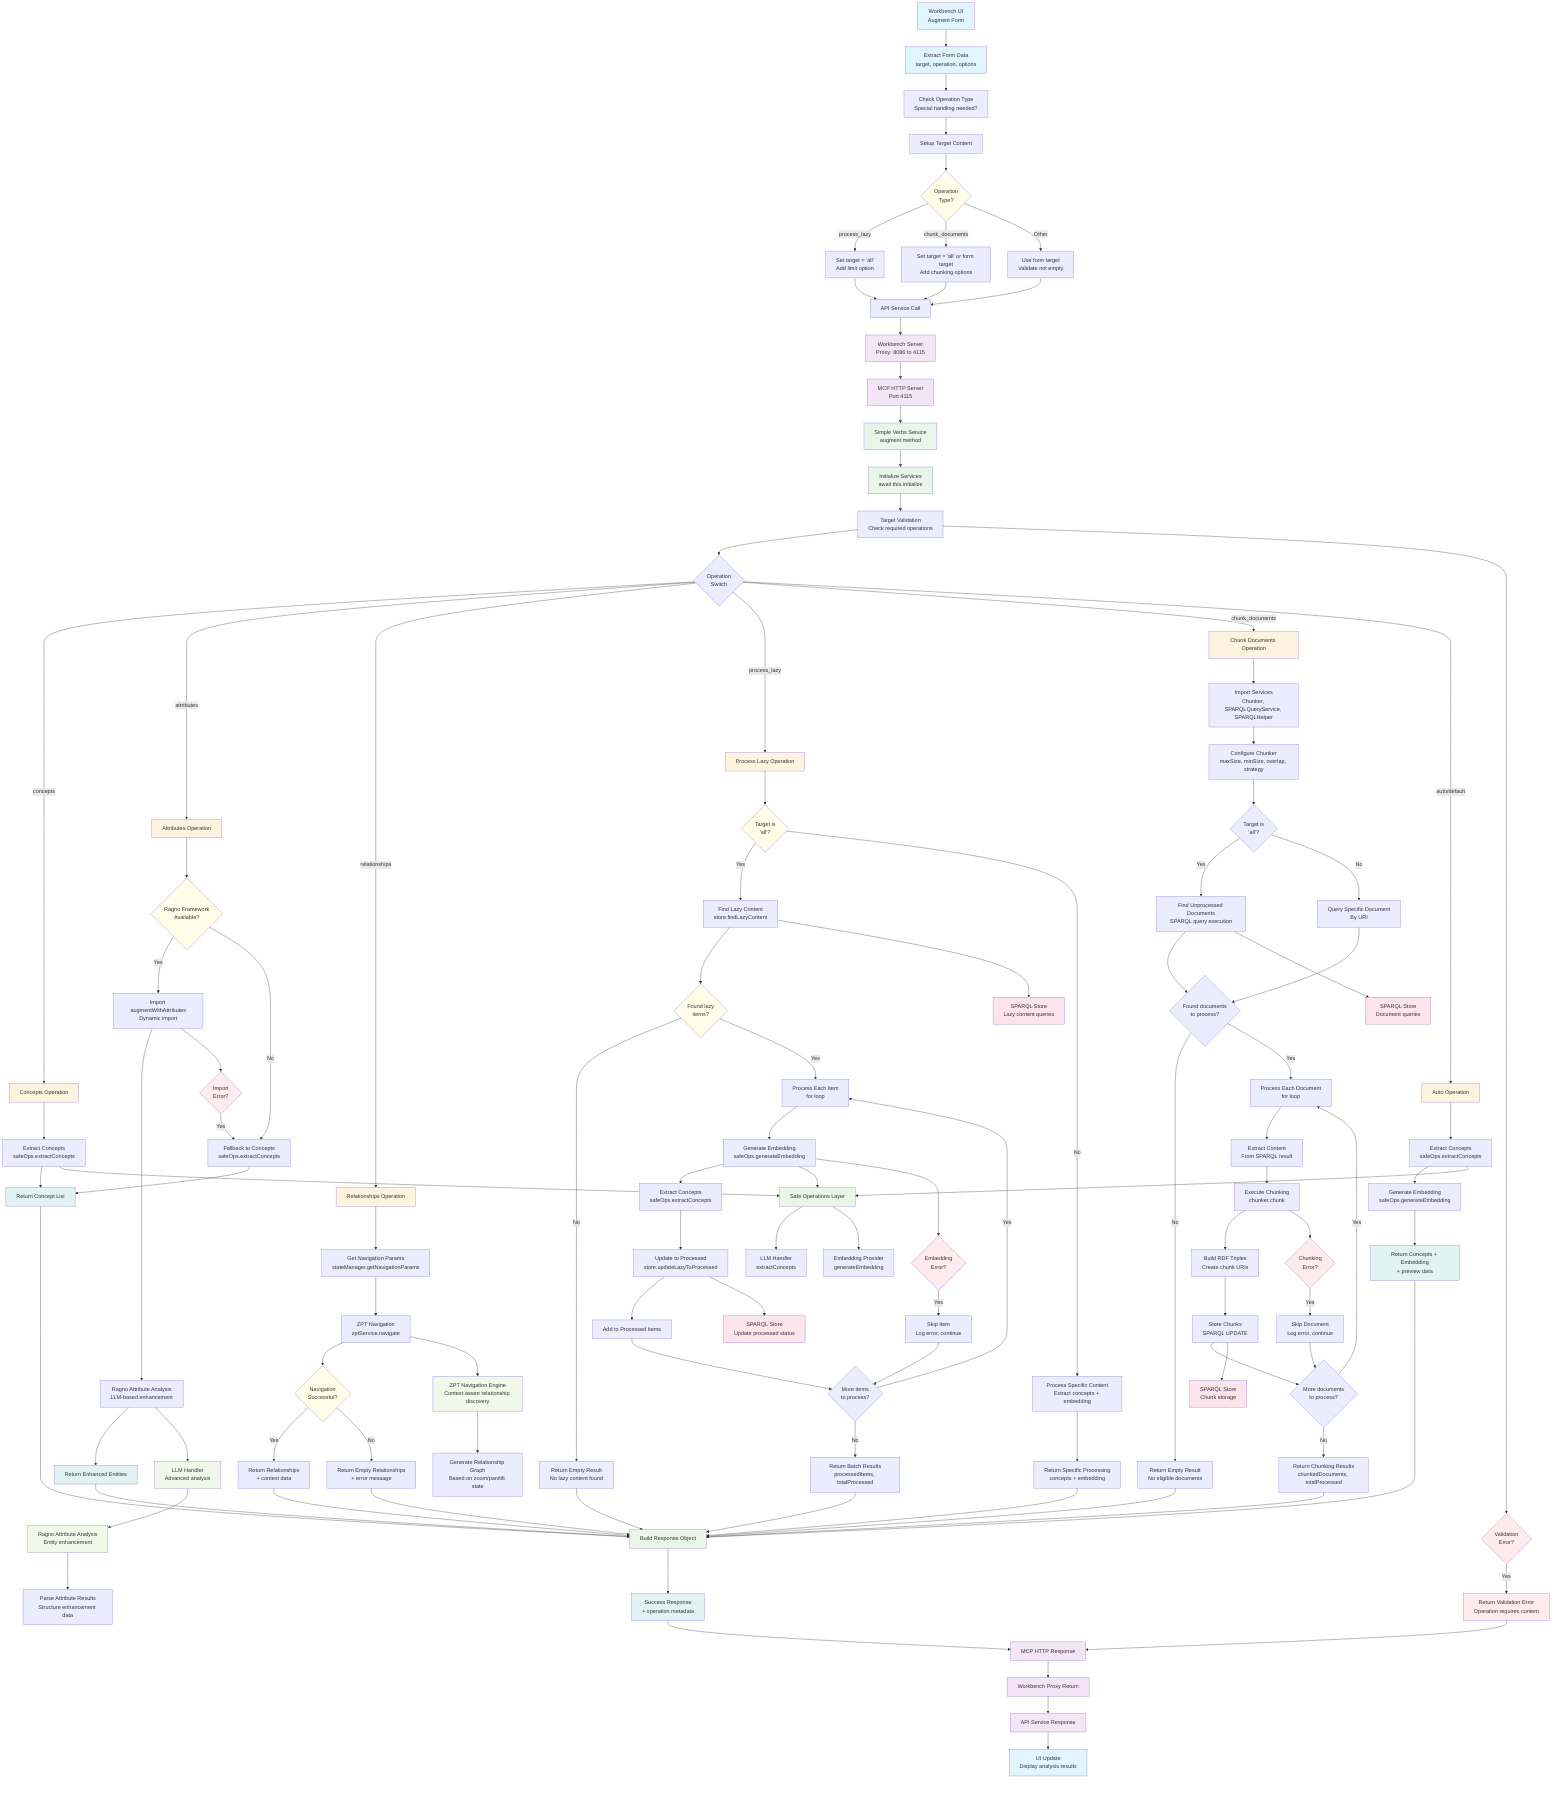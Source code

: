 graph TD
    %% User Interface Layer
    UI["Workbench UI<br/>Augment Form"] --> FORM_DATA["Extract Form Data<br/>target, operation, options"]
    
    %% Form Processing and Validation
    FORM_DATA --> OPERATION_CHECK["Check Operation Type<br/>Special handling needed?"]
    OPERATION_CHECK --> TARGET_SETUP["Setup Target Content"]
    
    %% Target Content Processing
    TARGET_SETUP --> TARGET_DECISION{"Operation<br/>Type?"}
    TARGET_DECISION -->|process_lazy| LAZY_TARGET["Set target = 'all'<br/>Add limit option"]
    TARGET_DECISION -->|chunk_documents| CHUNK_TARGET["Set target = 'all' or form target<br/>Add chunking options"]
    TARGET_DECISION -->|Other| NORMAL_TARGET["Use form target<br/>Validate not empty"]
    
    %% Network Layer
    LAZY_TARGET --> API_CALL["API Service Call"]
    CHUNK_TARGET --> API_CALL
    NORMAL_TARGET --> API_CALL
    API_CALL --> WS["Workbench Server<br/>Proxy: 8086 to 4115"]
    WS --> MCP["MCP HTTP Server<br/>Port 4115"]
    
    %% Main Processing Entry
    MCP --> SV["Simple Verbs Service<br/>augment method"]
    SV --> INIT["Initialize Services<br/>await this.initialize"]
    INIT --> VALIDATION["Target Validation<br/>Check required operations"]
    
    %% Operation Type Switch
    VALIDATION --> OP_SWITCH{"Operation<br/>Switch"}
    
    %% Concepts Operation Path
    OP_SWITCH -->|concepts| CONCEPTS_OP["Concepts Operation"]
    CONCEPTS_OP --> CONCEPTS_EXTRACT["Extract Concepts<br/>safeOps.extractConcepts"]
    CONCEPTS_EXTRACT --> CONCEPTS_RESULT["Return Concept List"]
    
    %% Attributes Operation Path
    OP_SWITCH -->|attributes| ATTRIBUTES_OP["Attributes Operation"]
    ATTRIBUTES_OP --> RAGNO_CHECK{"Ragno Framework<br/>Available?"}
    RAGNO_CHECK -->|Yes| RAGNO_IMPORT["Import augmentWithAttributes<br/>Dynamic import"]
    RAGNO_CHECK -->|No| ATTR_FALLBACK["Fallback to Concepts<br/>safeOps.extractConcepts"]
    RAGNO_IMPORT --> RAGNO_PROCESS["Ragno Attribute Analysis<br/>LLM-based enhancement"]
    RAGNO_PROCESS --> RAGNO_RESULT["Return Enhanced Entities"]
    ATTR_FALLBACK --> CONCEPTS_RESULT
    
    %% Relationships Operation Path
    OP_SWITCH -->|relationships| REL_OP["Relationships Operation"]
    REL_OP --> ZPT_PARAMS["Get Navigation Params<br/>stateManager.getNavigationParams"]
    ZPT_PARAMS --> ZPT_NAVIGATE["ZPT Navigation<br/>zptService.navigate"]
    ZPT_NAVIGATE --> ZPT_SUCCESS{"Navigation<br/>Successful?"}
    ZPT_SUCCESS -->|Yes| REL_RESULT["Return Relationships<br/>+ context data"]
    ZPT_SUCCESS -->|No| REL_ERROR["Return Empty Relationships<br/>+ error message"]
    
    %% Process Lazy Operation Path
    OP_SWITCH -->|process_lazy| LAZY_OP["Process Lazy Operation"]
    LAZY_OP --> LAZY_TARGET_CHECK{"Target is<br/>'all'?"}
    LAZY_TARGET_CHECK -->|Yes| FIND_LAZY["Find Lazy Content<br/>store.findLazyContent"]
    LAZY_TARGET_CHECK -->|No| LAZY_SPECIFIC["Process Specific Content<br/>Extract concepts + embedding"]
    
    %% Batch Lazy Processing
    FIND_LAZY --> LAZY_COUNT_CHECK{"Found lazy<br/>items?"}
    LAZY_COUNT_CHECK -->|No| LAZY_EMPTY["Return Empty Result<br/>No lazy content found"]
    LAZY_COUNT_CHECK -->|Yes| LAZY_LOOP["Process Each Item<br/>for loop"]
    
    %% Individual Lazy Item Processing
    LAZY_LOOP --> LAZY_EMBED["Generate Embedding<br/>safeOps.generateEmbedding"]
    LAZY_EMBED --> LAZY_CONCEPTS["Extract Concepts<br/>safeOps.extractConcepts"]
    LAZY_CONCEPTS --> LAZY_UPDATE["Update to Processed<br/>store.updateLazyToProcessed"]
    LAZY_UPDATE --> LAZY_ITEM_RESULT["Add to Processed Items"]
    LAZY_ITEM_RESULT --> LAZY_MORE_CHECK{"More items<br/>to process?"}
    LAZY_MORE_CHECK -->|Yes| LAZY_LOOP
    LAZY_MORE_CHECK -->|No| LAZY_BATCH_RESULT["Return Batch Results<br/>processedItems, totalProcessed"]
    
    %% Chunk Documents Operation Path
    OP_SWITCH -->|chunk_documents| CHUNK_OP["Chunk Documents Operation"]
    CHUNK_OP --> CHUNK_IMPORTS["Import Services<br/>Chunker, SPARQLQueryService, SPARQLHelper"]
    CHUNK_IMPORTS --> CHUNK_CONFIG["Configure Chunker<br/>maxSize, minSize, overlap, strategy"]
    CHUNK_CONFIG --> CHUNK_TARGET_CHECK{"Target is<br/>'all'?"}
    
    %% Find Documents to Chunk
    CHUNK_TARGET_CHECK -->|Yes| FIND_DOCS["Find Unprocessed Documents<br/>SPARQL query execution"]
    CHUNK_TARGET_CHECK -->|No| SPECIFIC_DOC["Query Specific Document<br/>By URI"]
    FIND_DOCS --> DOC_COUNT_CHECK{"Found documents<br/>to process?"}
    SPECIFIC_DOC --> DOC_COUNT_CHECK
    DOC_COUNT_CHECK -->|No| CHUNK_EMPTY["Return Empty Result<br/>No eligible documents"]
    DOC_COUNT_CHECK -->|Yes| CHUNK_LOOP["Process Each Document<br/>for loop"]
    
    %% Document Chunking Process
    CHUNK_LOOP --> CHUNK_CONTENT["Extract Content<br/>From SPARQL result"]
    CHUNK_CONTENT --> CHUNK_EXECUTE["Execute Chunking<br/>chunker.chunk"]
    CHUNK_EXECUTE --> CHUNK_RDF["Build RDF Triples<br/>Create chunk URIs"]
    CHUNK_RDF --> CHUNK_STORE["Store Chunks<br/>SPARQL UPDATE"]
    CHUNK_STORE --> CHUNK_MORE_CHECK{"More documents<br/>to process?"}
    CHUNK_MORE_CHECK -->|Yes| CHUNK_LOOP
    CHUNK_MORE_CHECK -->|No| CHUNK_BATCH_RESULT["Return Chunking Results<br/>chunkedDocuments, totalProcessed"]
    
    %% Auto Operation Path (Default)
    OP_SWITCH -->|auto/default| AUTO_OP["Auto Operation"]
    AUTO_OP --> AUTO_CONCEPTS["Extract Concepts<br/>safeOps.extractConcepts"]
    AUTO_CONCEPTS --> AUTO_EMBED["Generate Embedding<br/>safeOps.generateEmbedding"]
    AUTO_EMBED --> AUTO_RESULT["Return Concepts + Embedding<br/>+ preview data"]
    
    %% Safe Operations Layer
    CONCEPTS_EXTRACT --> SO["Safe Operations Layer"]
    RAGNO_PROCESS --> SO_LLM["LLM Handler<br/>Advanced analysis"]
    LAZY_EMBED --> SO
    AUTO_CONCEPTS --> SO
    SO --> SO_LLM_BASIC["LLM Handler<br/>extractConcepts"]
    SO --> SO_EMBED["Embedding Provider<br/>generateEmbedding"]
    
    %% Ragno Framework Integration
    SO_LLM --> RAGNO_ANALYSIS["Ragno Attribute Analysis<br/>Entity enhancement"]
    RAGNO_ANALYSIS --> RAGNO_PARSING["Parse Attribute Results<br/>Structure enhancement data"]
    
    %% ZPT Navigation Integration
    ZPT_NAVIGATE --> ZPT_ENGINE["ZPT Navigation Engine<br/>Context-aware relationship discovery"]
    ZPT_ENGINE --> ZPT_GRAPH["Generate Relationship Graph<br/>Based on zoom/pan/tilt state"]
    
    %% Storage Layer Integration
    FIND_LAZY --> SPARQL_LAZY["SPARQL Store<br/>Lazy content queries"]
    LAZY_UPDATE --> SPARQL_UPDATE["SPARQL Store<br/>Update processed status"]
    FIND_DOCS --> SPARQL_DOCS["SPARQL Store<br/>Document queries"]
    CHUNK_STORE --> SPARQL_CHUNKS["SPARQL Store<br/>Chunk storage"]
    
    %% Response Assembly
    CONCEPTS_RESULT --> RESPONSE_BUILD["Build Response Object"]
    RAGNO_RESULT --> RESPONSE_BUILD
    REL_RESULT --> RESPONSE_BUILD
    REL_ERROR --> RESPONSE_BUILD
    LAZY_EMPTY --> RESPONSE_BUILD
    LAZY_BATCH_RESULT --> RESPONSE_BUILD
    LAZY_SPECIFIC --> LAZY_SPECIFIC_RESULT["Return Specific Processing<br/>concepts + embedding"]
    LAZY_SPECIFIC_RESULT --> RESPONSE_BUILD
    CHUNK_EMPTY --> RESPONSE_BUILD
    CHUNK_BATCH_RESULT --> RESPONSE_BUILD
    AUTO_RESULT --> RESPONSE_BUILD
    
    %% Response Path
    RESPONSE_BUILD --> SUCCESS_RESPONSE["Success Response<br/>+ operation metadata"]
    SUCCESS_RESPONSE --> MCP_RESPONSE["MCP HTTP Response"]
    MCP_RESPONSE --> WS_RETURN["Workbench Proxy Return"]
    WS_RETURN --> API_RESPONSE["API Service Response"]
    API_RESPONSE --> UI_UPDATE["UI Update<br/>Display analysis results"]
    
    %% Error Handling
    VALIDATION --> VALIDATION_ERROR{"Validation<br/>Error?"}
    VALIDATION_ERROR -->|Yes| ERROR_RESPONSE["Return Validation Error<br/>Operation requires content"]
    RAGNO_IMPORT --> IMPORT_ERROR{"Import<br/>Error?"}
    IMPORT_ERROR -->|Yes| ATTR_FALLBACK
    LAZY_EMBED --> EMBED_ERROR{"Embedding<br/>Error?"}
    EMBED_ERROR -->|Yes| SKIP_ITEM["Skip Item<br/>Log error, continue"]
    CHUNK_EXECUTE --> CHUNK_ERROR{"Chunking<br/>Error?"}
    CHUNK_ERROR -->|Yes| SKIP_DOCUMENT["Skip Document<br/>Log error, continue"]
    SKIP_ITEM --> LAZY_MORE_CHECK
    SKIP_DOCUMENT --> CHUNK_MORE_CHECK
    ERROR_RESPONSE --> MCP_RESPONSE
    
    %% Styling
    classDef ui fill:#e1f5fe
    classDef network fill:#f3e5f5
    classDef processing fill:#e8f5e8
    classDef operation fill:#fff3e0
    classDef storage fill:#fce4ec
    classDef decision fill:#fffde7
    classDef error fill:#ffebee
    classDef success fill:#e0f2f1
    classDef integration fill:#f1f8e9
    
    class UI,FORM_DATA,UI_UPDATE ui
    class WS,MCP,MCP_RESPONSE,WS_RETURN,API_RESPONSE network
    class SV,INIT,SO,RESPONSE_BUILD processing
    class CONCEPTS_OP,ATTRIBUTES_OP,REL_OP,LAZY_OP,CHUNK_OP,AUTO_OP operation
    class SPARQL_LAZY,SPARQL_UPDATE,SPARQL_DOCS,SPARQL_CHUNKS storage
    class TARGET_DECISION,RAGNO_CHECK,ZPT_SUCCESS,LAZY_TARGET_CHECK,LAZY_COUNT_CHECK decision
    class VALIDATION_ERROR,IMPORT_ERROR,EMBED_ERROR,CHUNK_ERROR,ERROR_RESPONSE error
    class SUCCESS_RESPONSE,CONCEPTS_RESULT,RAGNO_RESULT,AUTO_RESULT success
    class RAGNO_ANALYSIS,ZPT_ENGINE,SO_LLM integration